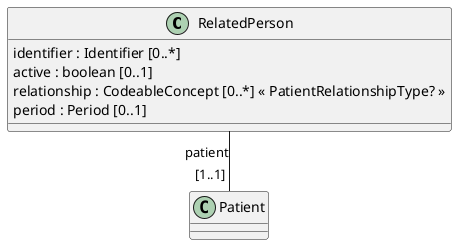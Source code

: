 @startuml
' ========================================
' start: configuration
' ========================================

skinparam linetype ortho

' ========================================
' end: configuration
' ========================================

' ========================================
' start: definition of entities/classes
' ========================================

class RelatedPerson {
  identifier : Identifier [0..*]
  active : boolean [0..1]
  relationship : CodeableConcept [0..*] « PatientRelationshipType? »
  period : Period [0..1]
}

' ========================================
' end: definition of entities/classes
' ========================================

' ========================================
' start: definition of associations
' ========================================

RelatedPerson -- "[1..1]" Patient : patient

' ========================================
' end: definition of associations
' ========================================
@enduml
